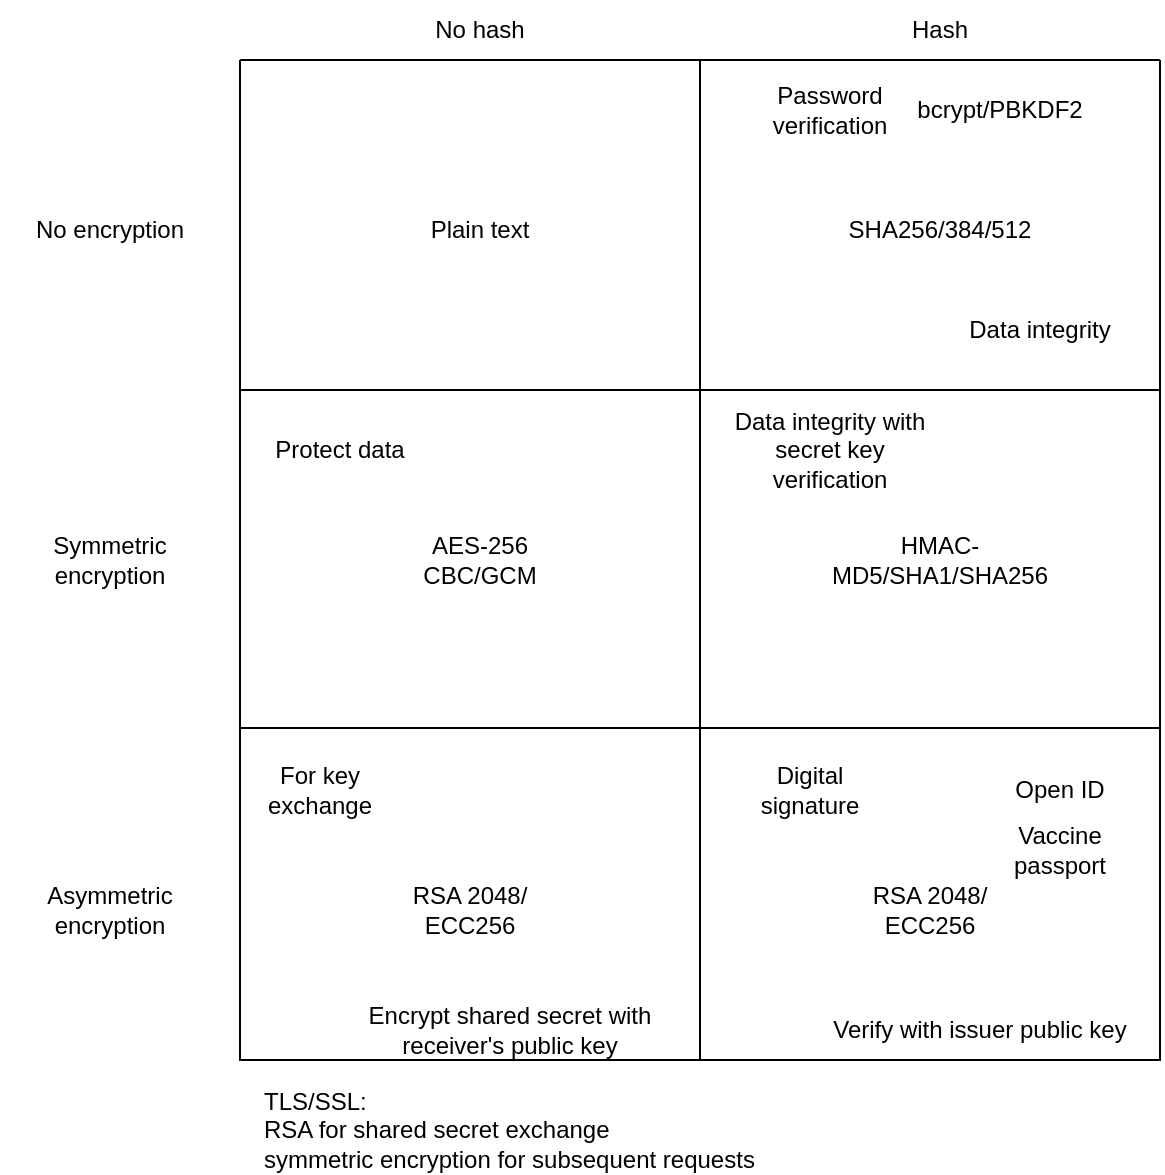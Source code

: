 <mxfile version="18.0.5" type="github">
  <diagram id="rywNI7eLAIcjOMfBIOoY" name="Page-1">
    <mxGraphModel dx="1422" dy="834" grid="1" gridSize="10" guides="1" tooltips="1" connect="1" arrows="1" fold="1" page="1" pageScale="1" pageWidth="850" pageHeight="1100" math="0" shadow="0">
      <root>
        <mxCell id="0" />
        <mxCell id="1" parent="0" />
        <mxCell id="4WjZfDwvEFTE9s6ujMB4-1" value="" style="swimlane;startSize=0;" parent="1" vertex="1">
          <mxGeometry x="140" y="110" width="460" height="500" as="geometry" />
        </mxCell>
        <mxCell id="4WjZfDwvEFTE9s6ujMB4-10" value="Plain text" style="text;html=1;strokeColor=none;fillColor=none;align=center;verticalAlign=middle;whiteSpace=wrap;rounded=0;" parent="4WjZfDwvEFTE9s6ujMB4-1" vertex="1">
          <mxGeometry x="90" y="70" width="60" height="30" as="geometry" />
        </mxCell>
        <mxCell id="4WjZfDwvEFTE9s6ujMB4-11" value="SHA256/384/512" style="text;html=1;strokeColor=none;fillColor=none;align=center;verticalAlign=middle;whiteSpace=wrap;rounded=0;" parent="4WjZfDwvEFTE9s6ujMB4-1" vertex="1">
          <mxGeometry x="320" y="70" width="60" height="30" as="geometry" />
        </mxCell>
        <mxCell id="4WjZfDwvEFTE9s6ujMB4-12" value="AES-256 CBC/GCM" style="text;html=1;strokeColor=none;fillColor=none;align=center;verticalAlign=middle;whiteSpace=wrap;rounded=0;" parent="4WjZfDwvEFTE9s6ujMB4-1" vertex="1">
          <mxGeometry x="90" y="235" width="60" height="30" as="geometry" />
        </mxCell>
        <mxCell id="4WjZfDwvEFTE9s6ujMB4-13" value="HMAC-MD5/SHA1/SHA256" style="text;html=1;strokeColor=none;fillColor=none;align=center;verticalAlign=middle;whiteSpace=wrap;rounded=0;" parent="4WjZfDwvEFTE9s6ujMB4-1" vertex="1">
          <mxGeometry x="320" y="235" width="60" height="30" as="geometry" />
        </mxCell>
        <mxCell id="4WjZfDwvEFTE9s6ujMB4-14" value="Digital signature" style="text;html=1;strokeColor=none;fillColor=none;align=center;verticalAlign=middle;whiteSpace=wrap;rounded=0;" parent="4WjZfDwvEFTE9s6ujMB4-1" vertex="1">
          <mxGeometry x="255" y="350" width="60" height="30" as="geometry" />
        </mxCell>
        <mxCell id="4WjZfDwvEFTE9s6ujMB4-16" value="For key exchange" style="text;html=1;strokeColor=none;fillColor=none;align=center;verticalAlign=middle;whiteSpace=wrap;rounded=0;" parent="4WjZfDwvEFTE9s6ujMB4-1" vertex="1">
          <mxGeometry x="10" y="350" width="60" height="30" as="geometry" />
        </mxCell>
        <mxCell id="4WjZfDwvEFTE9s6ujMB4-17" value="Data integrity" style="text;html=1;strokeColor=none;fillColor=none;align=center;verticalAlign=middle;whiteSpace=wrap;rounded=0;" parent="4WjZfDwvEFTE9s6ujMB4-1" vertex="1">
          <mxGeometry x="350" y="120" width="100" height="30" as="geometry" />
        </mxCell>
        <mxCell id="4WjZfDwvEFTE9s6ujMB4-18" value="Password verification" style="text;html=1;strokeColor=none;fillColor=none;align=center;verticalAlign=middle;whiteSpace=wrap;rounded=0;" parent="4WjZfDwvEFTE9s6ujMB4-1" vertex="1">
          <mxGeometry x="240" y="10" width="110" height="30" as="geometry" />
        </mxCell>
        <mxCell id="4WjZfDwvEFTE9s6ujMB4-19" value="Protect data" style="text;html=1;strokeColor=none;fillColor=none;align=center;verticalAlign=middle;whiteSpace=wrap;rounded=0;" parent="4WjZfDwvEFTE9s6ujMB4-1" vertex="1">
          <mxGeometry x="10" y="180" width="80" height="30" as="geometry" />
        </mxCell>
        <mxCell id="4WjZfDwvEFTE9s6ujMB4-20" value="Data integrity with secret key verification" style="text;html=1;strokeColor=none;fillColor=none;align=center;verticalAlign=middle;whiteSpace=wrap;rounded=0;" parent="4WjZfDwvEFTE9s6ujMB4-1" vertex="1">
          <mxGeometry x="245" y="180" width="100" height="30" as="geometry" />
        </mxCell>
        <mxCell id="4WjZfDwvEFTE9s6ujMB4-21" value="RSA 2048/ ECC256" style="text;html=1;strokeColor=none;fillColor=none;align=center;verticalAlign=middle;whiteSpace=wrap;rounded=0;" parent="4WjZfDwvEFTE9s6ujMB4-1" vertex="1">
          <mxGeometry x="80" y="410" width="70" height="30" as="geometry" />
        </mxCell>
        <mxCell id="4WjZfDwvEFTE9s6ujMB4-15" value="RSA 2048/ ECC256" style="text;html=1;strokeColor=none;fillColor=none;align=center;verticalAlign=middle;whiteSpace=wrap;rounded=0;" parent="4WjZfDwvEFTE9s6ujMB4-1" vertex="1">
          <mxGeometry x="310" y="410" width="70" height="30" as="geometry" />
        </mxCell>
        <mxCell id="4WjZfDwvEFTE9s6ujMB4-22" value="Verify with issuer public key" style="text;html=1;strokeColor=none;fillColor=none;align=center;verticalAlign=middle;whiteSpace=wrap;rounded=0;" parent="4WjZfDwvEFTE9s6ujMB4-1" vertex="1">
          <mxGeometry x="290" y="470" width="160" height="30" as="geometry" />
        </mxCell>
        <mxCell id="4WjZfDwvEFTE9s6ujMB4-23" value="Encrypt shared secret with receiver&#39;s public key" style="text;html=1;strokeColor=none;fillColor=none;align=center;verticalAlign=middle;whiteSpace=wrap;rounded=0;" parent="4WjZfDwvEFTE9s6ujMB4-1" vertex="1">
          <mxGeometry x="50" y="470" width="170" height="30" as="geometry" />
        </mxCell>
        <mxCell id="89tiQ9NA3yXfcYq4EUNg-1" value="Open ID" style="text;html=1;strokeColor=none;fillColor=none;align=center;verticalAlign=middle;whiteSpace=wrap;rounded=0;" parent="4WjZfDwvEFTE9s6ujMB4-1" vertex="1">
          <mxGeometry x="380" y="350" width="60" height="30" as="geometry" />
        </mxCell>
        <mxCell id="89tiQ9NA3yXfcYq4EUNg-2" value="Vaccine passport" style="text;html=1;strokeColor=none;fillColor=none;align=center;verticalAlign=middle;whiteSpace=wrap;rounded=0;" parent="4WjZfDwvEFTE9s6ujMB4-1" vertex="1">
          <mxGeometry x="380" y="380" width="60" height="30" as="geometry" />
        </mxCell>
        <mxCell id="b9UZih7zhSKzJ6XCmHQZ-1" value="bcrypt/PBKDF2" style="text;html=1;strokeColor=none;fillColor=none;align=center;verticalAlign=middle;whiteSpace=wrap;rounded=0;" vertex="1" parent="4WjZfDwvEFTE9s6ujMB4-1">
          <mxGeometry x="350" y="10" width="60" height="30" as="geometry" />
        </mxCell>
        <mxCell id="4WjZfDwvEFTE9s6ujMB4-2" value="" style="endArrow=none;html=1;rounded=0;entryX=1;entryY=0.25;entryDx=0;entryDy=0;exitX=0;exitY=0.25;exitDx=0;exitDy=0;" parent="1" edge="1">
          <mxGeometry width="50" height="50" relative="1" as="geometry">
            <mxPoint x="140" y="275" as="sourcePoint" />
            <mxPoint x="600" y="275" as="targetPoint" />
          </mxGeometry>
        </mxCell>
        <mxCell id="4WjZfDwvEFTE9s6ujMB4-3" value="" style="endArrow=none;html=1;rounded=0;entryX=1;entryY=0.75;entryDx=0;entryDy=0;exitX=0;exitY=0.75;exitDx=0;exitDy=0;" parent="1" edge="1">
          <mxGeometry width="50" height="50" relative="1" as="geometry">
            <mxPoint x="140" y="444" as="sourcePoint" />
            <mxPoint x="600" y="444" as="targetPoint" />
          </mxGeometry>
        </mxCell>
        <mxCell id="4WjZfDwvEFTE9s6ujMB4-4" value="" style="endArrow=none;html=1;rounded=0;entryX=0.5;entryY=0;entryDx=0;entryDy=0;exitX=0.5;exitY=1;exitDx=0;exitDy=0;" parent="1" source="4WjZfDwvEFTE9s6ujMB4-1" target="4WjZfDwvEFTE9s6ujMB4-1" edge="1">
          <mxGeometry width="50" height="50" relative="1" as="geometry">
            <mxPoint x="350" y="180" as="sourcePoint" />
            <mxPoint x="400" y="130" as="targetPoint" />
          </mxGeometry>
        </mxCell>
        <mxCell id="4WjZfDwvEFTE9s6ujMB4-5" value="No hash" style="text;html=1;strokeColor=none;fillColor=none;align=center;verticalAlign=middle;whiteSpace=wrap;rounded=0;" parent="1" vertex="1">
          <mxGeometry x="230" y="80" width="60" height="30" as="geometry" />
        </mxCell>
        <mxCell id="4WjZfDwvEFTE9s6ujMB4-6" value="Hash" style="text;html=1;strokeColor=none;fillColor=none;align=center;verticalAlign=middle;whiteSpace=wrap;rounded=0;" parent="1" vertex="1">
          <mxGeometry x="460" y="80" width="60" height="30" as="geometry" />
        </mxCell>
        <mxCell id="4WjZfDwvEFTE9s6ujMB4-7" value="No encryption" style="text;html=1;strokeColor=none;fillColor=none;align=center;verticalAlign=middle;whiteSpace=wrap;rounded=0;" parent="1" vertex="1">
          <mxGeometry x="20" y="180" width="110" height="30" as="geometry" />
        </mxCell>
        <mxCell id="4WjZfDwvEFTE9s6ujMB4-8" value="Symmetric encryption" style="text;html=1;strokeColor=none;fillColor=none;align=center;verticalAlign=middle;whiteSpace=wrap;rounded=0;" parent="1" vertex="1">
          <mxGeometry x="20" y="345" width="110" height="30" as="geometry" />
        </mxCell>
        <mxCell id="4WjZfDwvEFTE9s6ujMB4-9" value="Asymmetric encryption" style="text;html=1;strokeColor=none;fillColor=none;align=center;verticalAlign=middle;whiteSpace=wrap;rounded=0;" parent="1" vertex="1">
          <mxGeometry x="20" y="520" width="110" height="30" as="geometry" />
        </mxCell>
        <mxCell id="4WjZfDwvEFTE9s6ujMB4-24" value="TLS/SSL:&lt;br&gt;RSA for shared secret exchange&lt;br&gt;symmetric encryption for subsequent requests" style="text;html=1;strokeColor=none;fillColor=none;align=left;verticalAlign=middle;whiteSpace=wrap;rounded=0;" parent="1" vertex="1">
          <mxGeometry x="150" y="630" width="270" height="30" as="geometry" />
        </mxCell>
      </root>
    </mxGraphModel>
  </diagram>
</mxfile>
